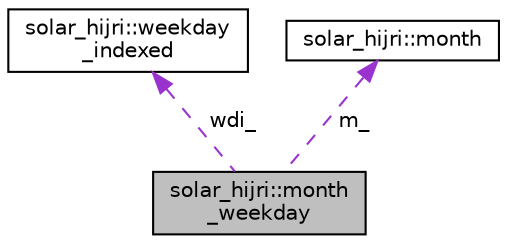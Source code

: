 digraph "solar_hijri::month_weekday"
{
 // LATEX_PDF_SIZE
  edge [fontname="Helvetica",fontsize="10",labelfontname="Helvetica",labelfontsize="10"];
  node [fontname="Helvetica",fontsize="10",shape=record];
  Node1 [label="solar_hijri::month\l_weekday",height=0.2,width=0.4,color="black", fillcolor="grey75", style="filled", fontcolor="black",tooltip=" "];
  Node2 -> Node1 [dir="back",color="darkorchid3",fontsize="10",style="dashed",label=" wdi_" ,fontname="Helvetica"];
  Node2 [label="solar_hijri::weekday\l_indexed",height=0.2,width=0.4,color="black", fillcolor="white", style="filled",URL="$classsolar__hijri_1_1weekday__indexed.html",tooltip=" "];
  Node3 -> Node1 [dir="back",color="darkorchid3",fontsize="10",style="dashed",label=" m_" ,fontname="Helvetica"];
  Node3 [label="solar_hijri::month",height=0.2,width=0.4,color="black", fillcolor="white", style="filled",URL="$classsolar__hijri_1_1month.html",tooltip=" "];
}
